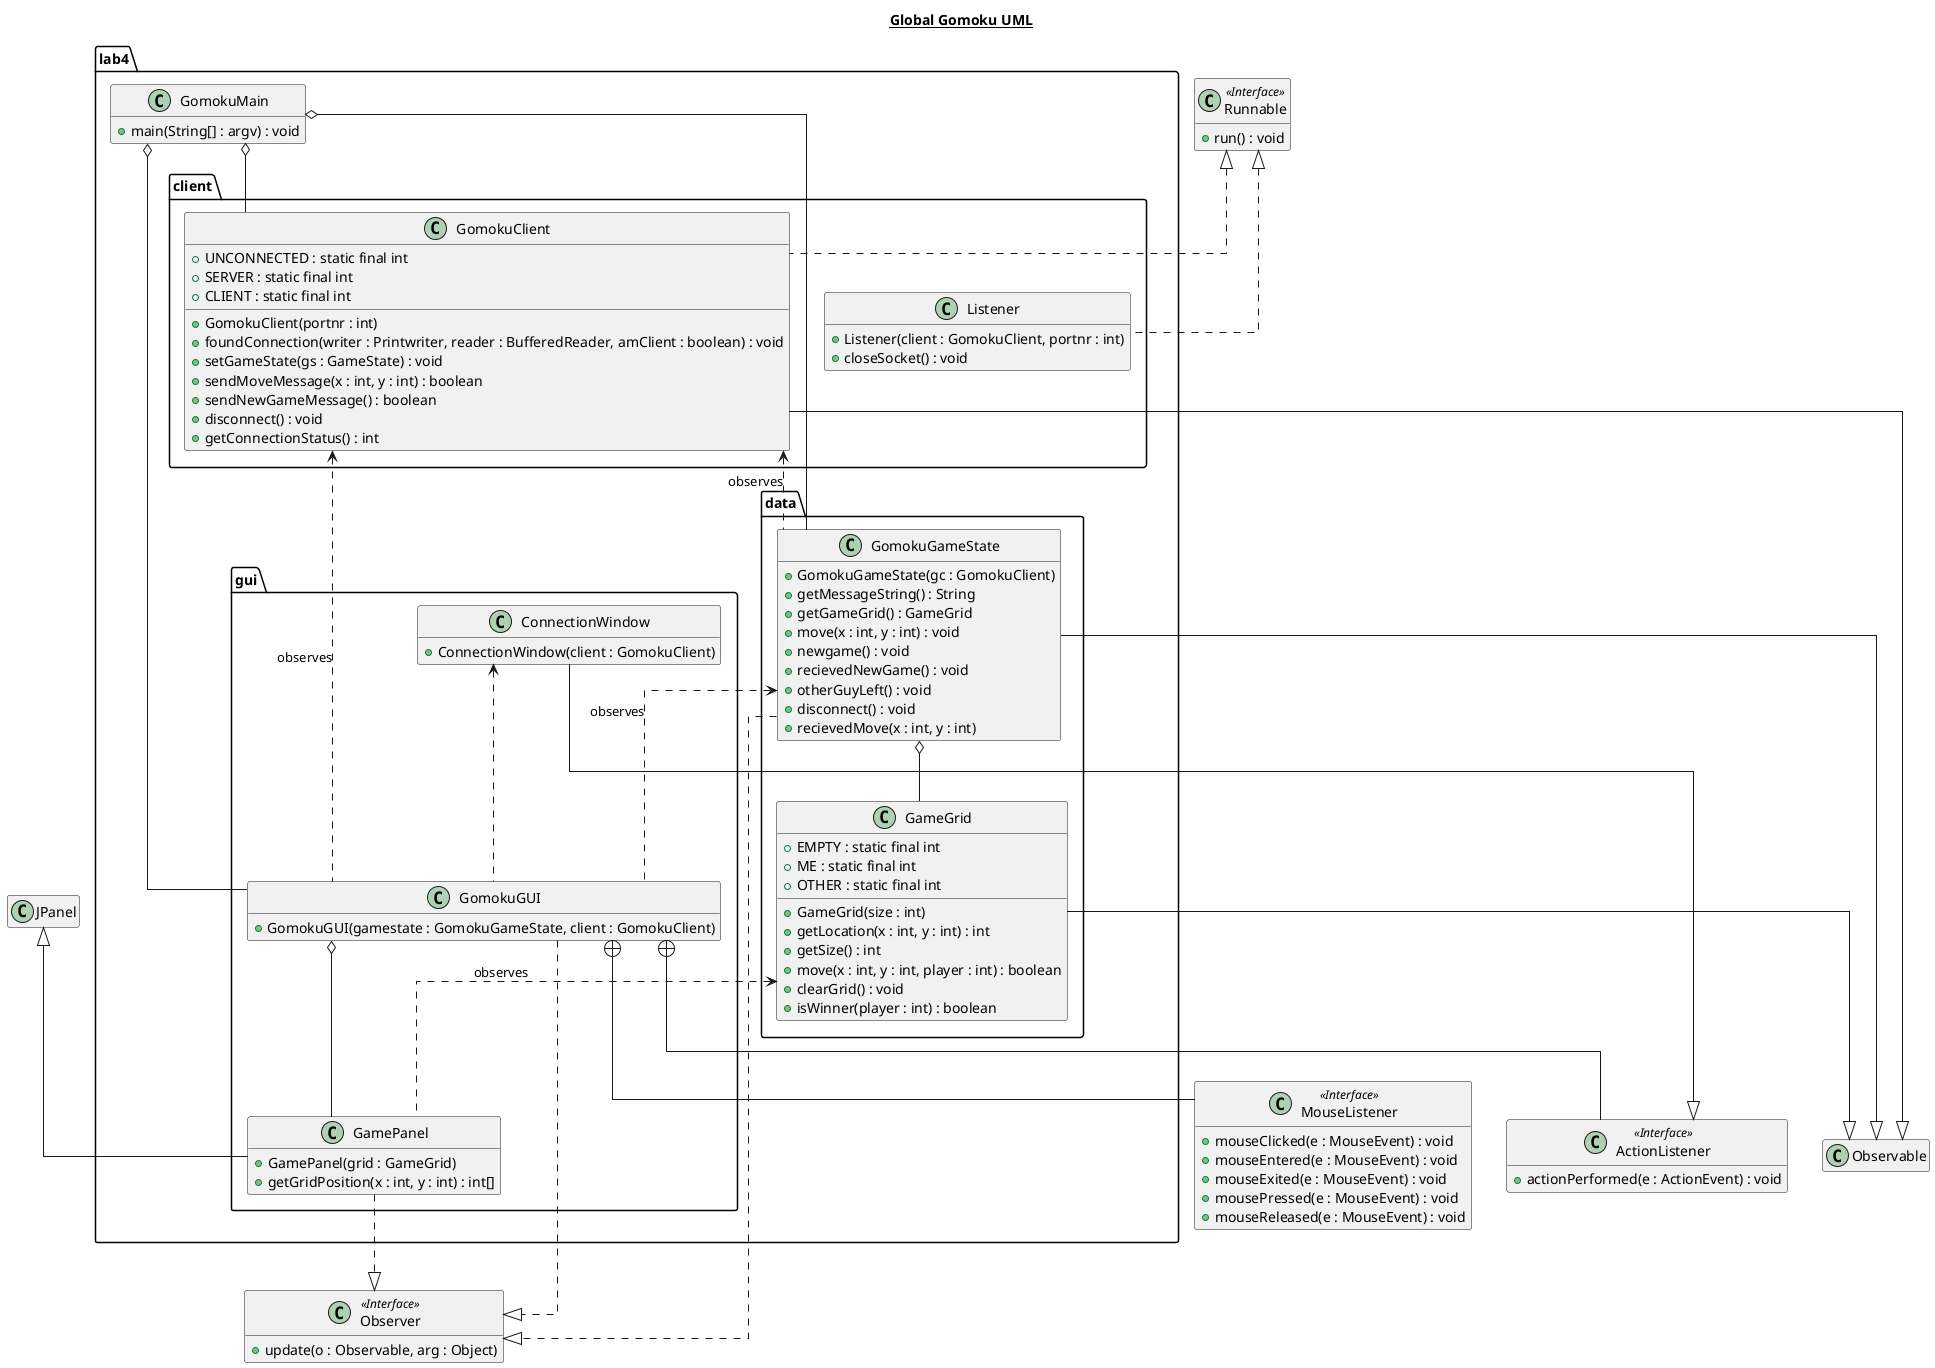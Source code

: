 @startuml
skinparam linetype ortho
hide empty members

title __Global Gomoku UML__
together {
Package lab4.client {

    Class Listener {
        +Listener(client : GomokuClient, portnr : int)
        +closeSocket() : void
    }

    Class GomokuClient {
        +UNCONNECTED : static final int
        +SERVER : static final int
        +CLIENT : static final int
        +GomokuClient(portnr : int)
        +foundConnection(writer : Printwriter, reader : BufferedReader, amClient : boolean) : void
        +setGameState(gs : GameState) : void
        +sendMoveMessage(x : int, y : int) : boolean
        +sendNewGameMessage() : boolean
        +disconnect() : void
        +getConnectionStatus() : int
    }
}

Package lab4.data {

    Class GameGrid{
        +EMPTY : static final int
        +ME : static final int
        +OTHER : static final int
        +GameGrid(size : int)
        +getLocation(x : int, y : int) : int
        +getSize() : int
        +move(x : int, y : int, player : int) : boolean
        +clearGrid() : void
        +isWinner(player : int) : boolean
    }

    Class GomokuGameState {
        +GomokuGameState(gc : GomokuClient)
        +getMessageString() : String
        +getGameGrid() : GameGrid
        +move(x : int, y : int) : void
        +newgame() : void
        +recievedNewGame() : void
        +otherGuyLeft() : void
        +disconnect() : void
        +recievedMove(x : int, y : int)
    }
}

Package lab4.gui {

    Class ConnectionWindow {
        +ConnectionWindow(client : GomokuClient)
    }

    Class GomokuGUI {
        +GomokuGUI(gamestate : GomokuGameState, client : GomokuClient)
    }

    Class GamePanel {
        +GamePanel(grid : GameGrid)
        +getGridPosition(x : int, y : int) : int[]
    }
}

Package lab4 {

    Class GomokuMain {
        +main(String[] : argv) : void
    }
}
}
Class Runnable <<Interface>> {
    +run() : void
}

Class Observer <<Interface>> {
    +update(o : Observable, arg : Object)
}

Class ActionListener <<Interface>> {
    +actionPerformed(e : ActionEvent) : void
}

Class MouseListener <<Interface>> {
    +mouseClicked(e : MouseEvent) : void
    +mouseEntered(e : MouseEvent) : void
    +mouseExited(e : MouseEvent) : void
    +mousePressed(e : MouseEvent) : void
    +mouseReleased(e : MouseEvent) : void
}

Class JPanel {

}

Class Observable {

}

GomokuClient <.. GomokuGameState : observes
GomokuClient <.. GomokuGUI : observes
GameGrid <.. GamePanel : observes
GomokuGameState o-- GameGrid
GomokuGameState <.. GomokuGUI : observes
ConnectionWindow <.. GomokuGUI
GomokuGUI +-- ActionListener
GomokuGUI o-- GamePanel
GomokuGUI +-- MouseListener
GomokuMain o-- GomokuClient
GomokuMain o-- GomokuGUI
GomokuMain o-- GomokuGameState
Runnable <|.right. Listener
Runnable <|.. GomokuClient
ActionListener <|-- ConnectionWindow
Observer <|.up. GomokuGameState
Observer <|.up. GamePanel
Observer <|.up. GomokuGUI
JPanel <|-- GamePanel
Observable <|-up- GomokuClient
Observable <|-up- GameGrid
Observable <|-up- GomokuGameState

@enduml